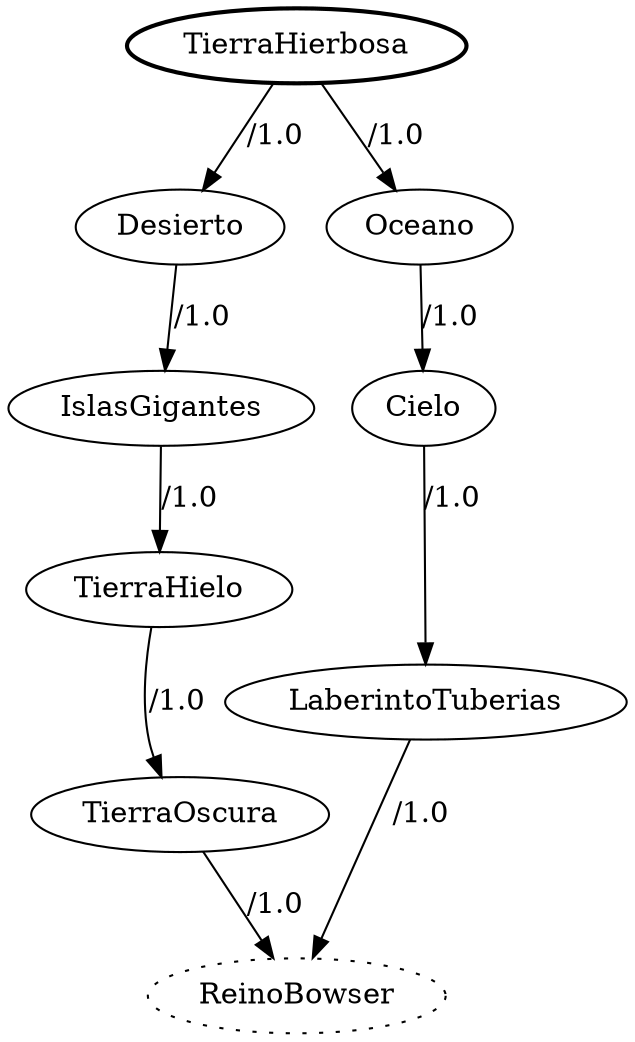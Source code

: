 digraph G {
  TierraHierbosa [ style="bold" ];
  Desierto [ ];
  IslasGigantes [ ];
  TierraHielo [ ];
  TierraOscura [ ];
  Oceano [ ];
  Cielo [ ];
  LaberintoTuberias [ ];
  ReinoBowser [ style="dotted" ];
  TierraHierbosa -> Desierto [ label="/1.0" ];
  Desierto -> IslasGigantes [ label="/1.0" ];
  IslasGigantes -> TierraHielo [ label="/1.0" ];
  TierraHielo -> TierraOscura [ label="/1.0" ];
  TierraOscura -> ReinoBowser [ label="/1.0" ];
  TierraHierbosa -> Oceano [ label="/1.0" ];
  Oceano -> Cielo [ label="/1.0" ];
  Cielo -> LaberintoTuberias [ label="/1.0" ];
  LaberintoTuberias -> ReinoBowser [ label="/1.0" ];
}
